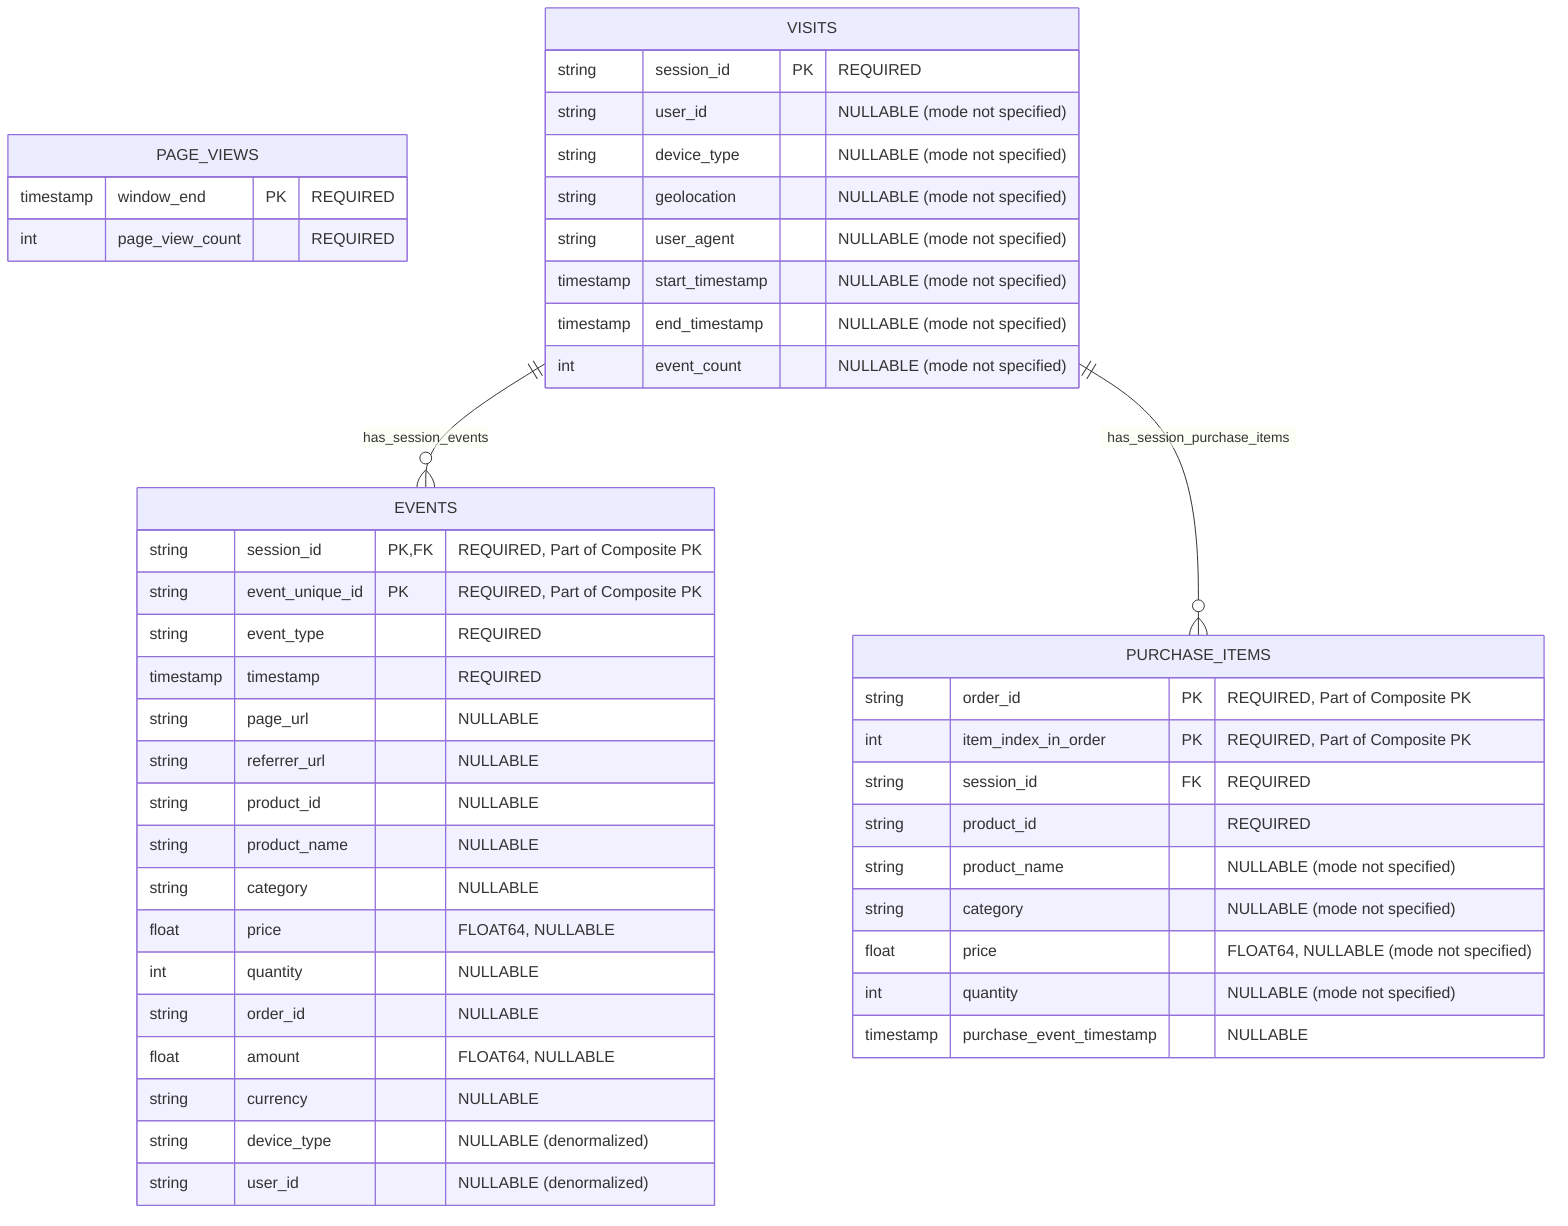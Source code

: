 erDiagram
    PAGE_VIEWS {
        timestamp window_end PK "REQUIRED"
        int page_view_count "REQUIRED"
    }

    VISITS {
        string session_id PK "REQUIRED"
        string user_id "NULLABLE (mode not specified)"
        string device_type "NULLABLE (mode not specified)"
        string geolocation "NULLABLE (mode not specified)"
        string user_agent "NULLABLE (mode not specified)"
        timestamp start_timestamp "NULLABLE (mode not specified)"
        timestamp end_timestamp "NULLABLE (mode not specified)"
        int event_count "NULLABLE (mode not specified)"
    }

    EVENTS {
        string session_id PK, FK "REQUIRED, Part of Composite PK"
        string event_unique_id PK "REQUIRED, Part of Composite PK"
        string event_type "REQUIRED"
        timestamp timestamp "REQUIRED"
        string page_url "NULLABLE"
        string referrer_url "NULLABLE"
        string product_id "NULLABLE"
        string product_name "NULLABLE"
        string category "NULLABLE"
        float price "FLOAT64, NULLABLE"
        int quantity "NULLABLE"
        string order_id "NULLABLE"
        float amount "FLOAT64, NULLABLE"
        string currency "NULLABLE"
        string device_type "NULLABLE (denormalized)"
        string user_id "NULLABLE (denormalized)"
    }

    PURCHASE_ITEMS {
        string order_id PK "REQUIRED, Part of Composite PK"
        int item_index_in_order PK "REQUIRED, Part of Composite PK"
        string session_id FK "REQUIRED"
        string product_id "REQUIRED"
        string product_name "NULLABLE (mode not specified)"
        string category "NULLABLE (mode not specified)"
        float price "FLOAT64, NULLABLE (mode not specified)"
        int quantity "NULLABLE (mode not specified)"
        timestamp purchase_event_timestamp "NULLABLE"
    }

    VISITS ||--o{ EVENTS : "has_session_events"
    VISITS ||--o{ PURCHASE_ITEMS : "has_session_purchase_items"